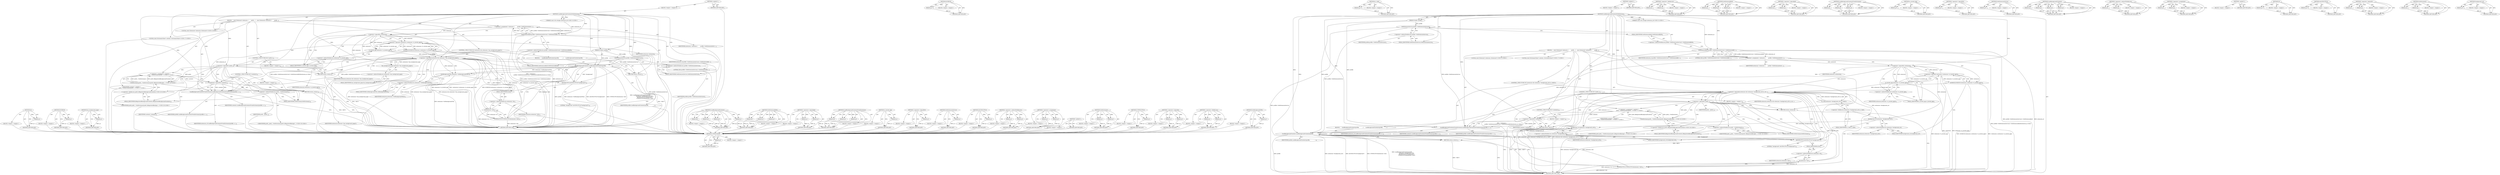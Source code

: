 digraph "GetBackgroundURL" {
vulnerable_174 [label=<(METHOD,UTF8ToUTF16)>];
vulnerable_175 [label=<(PARAM,p1)>];
vulnerable_176 [label=<(BLOCK,&lt;empty&gt;,&lt;empty&gt;)>];
vulnerable_177 [label=<(METHOD_RETURN,ANY)>];
vulnerable_128 [label=<(METHOD,DCHECK)>];
vulnerable_129 [label=<(PARAM,p1)>];
vulnerable_130 [label=<(BLOCK,&lt;empty&gt;,&lt;empty&gt;)>];
vulnerable_131 [label=<(METHOD_RETURN,ANY)>];
vulnerable_150 [label=<(METHOD,is_valid)>];
vulnerable_151 [label=<(PARAM,p1)>];
vulnerable_152 [label=<(BLOCK,&lt;empty&gt;,&lt;empty&gt;)>];
vulnerable_153 [label=<(METHOD_RETURN,ANY)>];
vulnerable_6 [label=<(METHOD,&lt;global&gt;)<SUB>1</SUB>>];
vulnerable_7 [label=<(BLOCK,&lt;empty&gt;,&lt;empty&gt;)<SUB>1</SUB>>];
vulnerable_8 [label=<(METHOD,LoadBackgroundContentsForExtension)<SUB>1</SUB>>];
vulnerable_9 [label=<(PARAM,Profile* profile)<SUB>2</SUB>>];
vulnerable_10 [label="<(PARAM,const std::string&amp; extension_id)<SUB>3</SUB>>"];
vulnerable_11 [label=<(BLOCK,{
   const Extension* extension =
       profil...,{
   const Extension* extension =
       profil...)<SUB>3</SUB>>];
vulnerable_12 [label="<(LOCAL,const Extension* extension: Extension*)<SUB>4</SUB>>"];
vulnerable_13 [label=<(&lt;operator&gt;.assignment,* extension =
       profile-&gt;GetExtensionServi...)<SUB>4</SUB>>];
vulnerable_14 [label=<(IDENTIFIER,extension,* extension =
       profile-&gt;GetExtensionServi...)<SUB>4</SUB>>];
vulnerable_15 [label=<(GetExtensionById,profile-&gt;GetExtensionService()-&gt;GetExtensionByI...)<SUB>5</SUB>>];
vulnerable_16 [label=<(&lt;operator&gt;.indirectFieldAccess,profile-&gt;GetExtensionService()-&gt;GetExtensionById)<SUB>5</SUB>>];
vulnerable_17 [label=<(GetExtensionService,profile-&gt;GetExtensionService())<SUB>5</SUB>>];
vulnerable_18 [label=<(&lt;operator&gt;.indirectFieldAccess,profile-&gt;GetExtensionService)<SUB>5</SUB>>];
vulnerable_19 [label=<(IDENTIFIER,profile,profile-&gt;GetExtensionService())<SUB>5</SUB>>];
vulnerable_20 [label=<(FIELD_IDENTIFIER,GetExtensionService,GetExtensionService)<SUB>5</SUB>>];
vulnerable_21 [label=<(FIELD_IDENTIFIER,GetExtensionById,GetExtensionById)<SUB>5</SUB>>];
vulnerable_22 [label=<(IDENTIFIER,extension_id,profile-&gt;GetExtensionService()-&gt;GetExtensionByI...)<SUB>5</SUB>>];
vulnerable_23 [label=<(LITERAL,false,profile-&gt;GetExtensionService()-&gt;GetExtensionByI...)<SUB>5</SUB>>];
vulnerable_24 [label=<(DCHECK,DCHECK(!extension || extension-&gt;is_hosted_app()))<SUB>6</SUB>>];
vulnerable_25 [label=<(&lt;operator&gt;.logicalOr,!extension || extension-&gt;is_hosted_app())<SUB>6</SUB>>];
vulnerable_26 [label=<(&lt;operator&gt;.logicalNot,!extension)<SUB>6</SUB>>];
vulnerable_27 [label=<(IDENTIFIER,extension,!extension)<SUB>6</SUB>>];
vulnerable_28 [label=<(is_hosted_app,extension-&gt;is_hosted_app())<SUB>6</SUB>>];
vulnerable_29 [label=<(&lt;operator&gt;.indirectFieldAccess,extension-&gt;is_hosted_app)<SUB>6</SUB>>];
vulnerable_30 [label=<(IDENTIFIER,extension,extension-&gt;is_hosted_app())<SUB>6</SUB>>];
vulnerable_31 [label=<(FIELD_IDENTIFIER,is_hosted_app,is_hosted_app)<SUB>6</SUB>>];
vulnerable_32 [label=<(CONTROL_STRUCTURE,IF,if (extension &amp;&amp; extension-&gt;background_url().is_valid()))<SUB>7</SUB>>];
vulnerable_33 [label=<(&lt;operator&gt;.logicalAnd,extension &amp;&amp; extension-&gt;background_url().is_val...)<SUB>7</SUB>>];
vulnerable_34 [label=<(IDENTIFIER,extension,extension &amp;&amp; extension-&gt;background_url().is_val...)<SUB>7</SUB>>];
vulnerable_35 [label=<(is_valid,extension-&gt;background_url().is_valid())<SUB>7</SUB>>];
vulnerable_36 [label=<(&lt;operator&gt;.fieldAccess,extension-&gt;background_url().is_valid)<SUB>7</SUB>>];
vulnerable_37 [label=<(background_url,extension-&gt;background_url())<SUB>7</SUB>>];
vulnerable_38 [label=<(&lt;operator&gt;.indirectFieldAccess,extension-&gt;background_url)<SUB>7</SUB>>];
vulnerable_39 [label=<(IDENTIFIER,extension,extension-&gt;background_url())<SUB>7</SUB>>];
vulnerable_40 [label=<(FIELD_IDENTIFIER,background_url,background_url)<SUB>7</SUB>>];
vulnerable_41 [label=<(FIELD_IDENTIFIER,is_valid,is_valid)<SUB>7</SUB>>];
vulnerable_42 [label=<(BLOCK,{
     LoadBackgroundContents(profile,
        ...,{
     LoadBackgroundContents(profile,
        ...)<SUB>7</SUB>>];
vulnerable_43 [label=<(LoadBackgroundContents,LoadBackgroundContents(profile,
               ...)<SUB>8</SUB>>];
vulnerable_44 [label=<(IDENTIFIER,profile,LoadBackgroundContents(profile,
               ...)<SUB>8</SUB>>];
vulnerable_45 [label=<(background_url,extension-&gt;background_url())<SUB>9</SUB>>];
vulnerable_46 [label=<(&lt;operator&gt;.indirectFieldAccess,extension-&gt;background_url)<SUB>9</SUB>>];
vulnerable_47 [label=<(IDENTIFIER,extension,extension-&gt;background_url())<SUB>9</SUB>>];
vulnerable_48 [label=<(FIELD_IDENTIFIER,background_url,background_url)<SUB>9</SUB>>];
vulnerable_49 [label=<(ASCIIToUTF16,ASCIIToUTF16(&quot;background&quot;))<SUB>10</SUB>>];
vulnerable_50 [label=<(LITERAL,&quot;background&quot;,ASCIIToUTF16(&quot;background&quot;))<SUB>10</SUB>>];
vulnerable_51 [label=<(UTF8ToUTF16,UTF8ToUTF16(extension-&gt;id()))<SUB>11</SUB>>];
vulnerable_52 [label=<(id,extension-&gt;id())<SUB>11</SUB>>];
vulnerable_53 [label=<(&lt;operator&gt;.indirectFieldAccess,extension-&gt;id)<SUB>11</SUB>>];
vulnerable_54 [label=<(IDENTIFIER,extension,extension-&gt;id())<SUB>11</SUB>>];
vulnerable_55 [label=<(FIELD_IDENTIFIER,id,id)<SUB>11</SUB>>];
vulnerable_56 [label=<(RETURN,return;,return;)<SUB>12</SUB>>];
vulnerable_57 [label=<(CONTROL_STRUCTURE,IF,if (!prefs_))<SUB>15</SUB>>];
vulnerable_58 [label=<(&lt;operator&gt;.logicalNot,!prefs_)<SUB>15</SUB>>];
vulnerable_59 [label=<(IDENTIFIER,prefs_,!prefs_)<SUB>15</SUB>>];
vulnerable_60 [label=<(BLOCK,&lt;empty&gt;,&lt;empty&gt;)<SUB>16</SUB>>];
vulnerable_61 [label=<(RETURN,return;,return;)<SUB>16</SUB>>];
vulnerable_62 [label="<(LOCAL,const DictionaryValue* contents: DictionaryValue*)<SUB>17</SUB>>"];
vulnerable_63 [label="<(&lt;operator&gt;.assignment,* contents =
      prefs_-&gt;GetDictionary(prefs:...)<SUB>17</SUB>>"];
vulnerable_64 [label="<(IDENTIFIER,contents,* contents =
      prefs_-&gt;GetDictionary(prefs:...)<SUB>17</SUB>>"];
vulnerable_65 [label="<(GetDictionary,prefs_-&gt;GetDictionary(prefs::kRegisteredBackgro...)<SUB>18</SUB>>"];
vulnerable_66 [label=<(&lt;operator&gt;.indirectFieldAccess,prefs_-&gt;GetDictionary)<SUB>18</SUB>>];
vulnerable_67 [label="<(IDENTIFIER,prefs_,prefs_-&gt;GetDictionary(prefs::kRegisteredBackgro...)<SUB>18</SUB>>"];
vulnerable_68 [label=<(FIELD_IDENTIFIER,GetDictionary,GetDictionary)<SUB>18</SUB>>];
vulnerable_69 [label="<(&lt;operator&gt;.fieldAccess,prefs::kRegisteredBackgroundContents)<SUB>18</SUB>>"];
vulnerable_70 [label="<(IDENTIFIER,prefs,prefs_-&gt;GetDictionary(prefs::kRegisteredBackgro...)<SUB>18</SUB>>"];
vulnerable_71 [label=<(FIELD_IDENTIFIER,kRegisteredBackgroundContents,kRegisteredBackgroundContents)<SUB>18</SUB>>];
vulnerable_72 [label=<(CONTROL_STRUCTURE,IF,if (!contents))<SUB>19</SUB>>];
vulnerable_73 [label=<(&lt;operator&gt;.logicalNot,!contents)<SUB>19</SUB>>];
vulnerable_74 [label=<(IDENTIFIER,contents,!contents)<SUB>19</SUB>>];
vulnerable_75 [label=<(BLOCK,&lt;empty&gt;,&lt;empty&gt;)<SUB>20</SUB>>];
vulnerable_76 [label=<(RETURN,return;,return;)<SUB>20</SUB>>];
vulnerable_77 [label=<(LoadBackgroundContentsFromDictionary,LoadBackgroundContentsFromDictionary(profile, e...)<SUB>21</SUB>>];
vulnerable_78 [label=<(IDENTIFIER,profile,LoadBackgroundContentsFromDictionary(profile, e...)<SUB>21</SUB>>];
vulnerable_79 [label=<(IDENTIFIER,extension_id,LoadBackgroundContentsFromDictionary(profile, e...)<SUB>21</SUB>>];
vulnerable_80 [label=<(IDENTIFIER,contents,LoadBackgroundContentsFromDictionary(profile, e...)<SUB>21</SUB>>];
vulnerable_81 [label=<(METHOD_RETURN,void)<SUB>1</SUB>>];
vulnerable_83 [label=<(METHOD_RETURN,ANY)<SUB>1</SUB>>];
vulnerable_154 [label=<(METHOD,&lt;operator&gt;.fieldAccess)>];
vulnerable_155 [label=<(PARAM,p1)>];
vulnerable_156 [label=<(PARAM,p2)>];
vulnerable_157 [label=<(BLOCK,&lt;empty&gt;,&lt;empty&gt;)>];
vulnerable_158 [label=<(METHOD_RETURN,ANY)>];
vulnerable_113 [label=<(METHOD,GetExtensionById)>];
vulnerable_114 [label=<(PARAM,p1)>];
vulnerable_115 [label=<(PARAM,p2)>];
vulnerable_116 [label=<(PARAM,p3)>];
vulnerable_117 [label=<(BLOCK,&lt;empty&gt;,&lt;empty&gt;)>];
vulnerable_118 [label=<(METHOD_RETURN,ANY)>];
vulnerable_145 [label=<(METHOD,&lt;operator&gt;.logicalAnd)>];
vulnerable_146 [label=<(PARAM,p1)>];
vulnerable_147 [label=<(PARAM,p2)>];
vulnerable_148 [label=<(BLOCK,&lt;empty&gt;,&lt;empty&gt;)>];
vulnerable_149 [label=<(METHOD_RETURN,ANY)>];
vulnerable_187 [label=<(METHOD,LoadBackgroundContentsFromDictionary)>];
vulnerable_188 [label=<(PARAM,p1)>];
vulnerable_189 [label=<(PARAM,p2)>];
vulnerable_190 [label=<(PARAM,p3)>];
vulnerable_191 [label=<(BLOCK,&lt;empty&gt;,&lt;empty&gt;)>];
vulnerable_192 [label=<(METHOD_RETURN,ANY)>];
vulnerable_141 [label=<(METHOD,is_hosted_app)>];
vulnerable_142 [label=<(PARAM,p1)>];
vulnerable_143 [label=<(BLOCK,&lt;empty&gt;,&lt;empty&gt;)>];
vulnerable_144 [label=<(METHOD_RETURN,ANY)>];
vulnerable_137 [label=<(METHOD,&lt;operator&gt;.logicalNot)>];
vulnerable_138 [label=<(PARAM,p1)>];
vulnerable_139 [label=<(BLOCK,&lt;empty&gt;,&lt;empty&gt;)>];
vulnerable_140 [label=<(METHOD_RETURN,ANY)>];
vulnerable_124 [label=<(METHOD,GetExtensionService)>];
vulnerable_125 [label=<(PARAM,p1)>];
vulnerable_126 [label=<(BLOCK,&lt;empty&gt;,&lt;empty&gt;)>];
vulnerable_127 [label=<(METHOD_RETURN,ANY)>];
vulnerable_163 [label=<(METHOD,LoadBackgroundContents)>];
vulnerable_164 [label=<(PARAM,p1)>];
vulnerable_165 [label=<(PARAM,p2)>];
vulnerable_166 [label=<(PARAM,p3)>];
vulnerable_167 [label=<(PARAM,p4)>];
vulnerable_168 [label=<(BLOCK,&lt;empty&gt;,&lt;empty&gt;)>];
vulnerable_169 [label=<(METHOD_RETURN,ANY)>];
vulnerable_119 [label=<(METHOD,&lt;operator&gt;.indirectFieldAccess)>];
vulnerable_120 [label=<(PARAM,p1)>];
vulnerable_121 [label=<(PARAM,p2)>];
vulnerable_122 [label=<(BLOCK,&lt;empty&gt;,&lt;empty&gt;)>];
vulnerable_123 [label=<(METHOD_RETURN,ANY)>];
vulnerable_108 [label=<(METHOD,&lt;operator&gt;.assignment)>];
vulnerable_109 [label=<(PARAM,p1)>];
vulnerable_110 [label=<(PARAM,p2)>];
vulnerable_111 [label=<(BLOCK,&lt;empty&gt;,&lt;empty&gt;)>];
vulnerable_112 [label=<(METHOD_RETURN,ANY)>];
vulnerable_102 [label=<(METHOD,&lt;global&gt;)<SUB>1</SUB>>];
vulnerable_103 [label=<(BLOCK,&lt;empty&gt;,&lt;empty&gt;)>];
vulnerable_104 [label=<(METHOD_RETURN,ANY)>];
vulnerable_178 [label=<(METHOD,id)>];
vulnerable_179 [label=<(PARAM,p1)>];
vulnerable_180 [label=<(BLOCK,&lt;empty&gt;,&lt;empty&gt;)>];
vulnerable_181 [label=<(METHOD_RETURN,ANY)>];
vulnerable_170 [label=<(METHOD,ASCIIToUTF16)>];
vulnerable_171 [label=<(PARAM,p1)>];
vulnerable_172 [label=<(BLOCK,&lt;empty&gt;,&lt;empty&gt;)>];
vulnerable_173 [label=<(METHOD_RETURN,ANY)>];
vulnerable_132 [label=<(METHOD,&lt;operator&gt;.logicalOr)>];
vulnerable_133 [label=<(PARAM,p1)>];
vulnerable_134 [label=<(PARAM,p2)>];
vulnerable_135 [label=<(BLOCK,&lt;empty&gt;,&lt;empty&gt;)>];
vulnerable_136 [label=<(METHOD_RETURN,ANY)>];
vulnerable_182 [label=<(METHOD,GetDictionary)>];
vulnerable_183 [label=<(PARAM,p1)>];
vulnerable_184 [label=<(PARAM,p2)>];
vulnerable_185 [label=<(BLOCK,&lt;empty&gt;,&lt;empty&gt;)>];
vulnerable_186 [label=<(METHOD_RETURN,ANY)>];
vulnerable_159 [label=<(METHOD,background_url)>];
vulnerable_160 [label=<(PARAM,p1)>];
vulnerable_161 [label=<(BLOCK,&lt;empty&gt;,&lt;empty&gt;)>];
vulnerable_162 [label=<(METHOD_RETURN,ANY)>];
fixed_170 [label=<(METHOD,id)>];
fixed_171 [label=<(PARAM,p1)>];
fixed_172 [label=<(BLOCK,&lt;empty&gt;,&lt;empty&gt;)>];
fixed_173 [label=<(METHOD_RETURN,ANY)>];
fixed_125 [label=<(METHOD,DCHECK)>];
fixed_126 [label=<(PARAM,p1)>];
fixed_127 [label=<(BLOCK,&lt;empty&gt;,&lt;empty&gt;)>];
fixed_128 [label=<(METHOD_RETURN,ANY)>];
fixed_147 [label=<(METHOD,has_background_page)>];
fixed_148 [label=<(PARAM,p1)>];
fixed_149 [label=<(BLOCK,&lt;empty&gt;,&lt;empty&gt;)>];
fixed_150 [label=<(METHOD_RETURN,ANY)>];
fixed_6 [label=<(METHOD,&lt;global&gt;)<SUB>1</SUB>>];
fixed_7 [label=<(BLOCK,&lt;empty&gt;,&lt;empty&gt;)<SUB>1</SUB>>];
fixed_8 [label=<(METHOD,LoadBackgroundContentsForExtension)<SUB>1</SUB>>];
fixed_9 [label=<(PARAM,Profile* profile)<SUB>2</SUB>>];
fixed_10 [label="<(PARAM,const std::string&amp; extension_id)<SUB>3</SUB>>"];
fixed_11 [label=<(BLOCK,{
   const Extension* extension =
       profil...,{
   const Extension* extension =
       profil...)<SUB>3</SUB>>];
fixed_12 [label="<(LOCAL,const Extension* extension: Extension*)<SUB>4</SUB>>"];
fixed_13 [label=<(&lt;operator&gt;.assignment,* extension =
       profile-&gt;GetExtensionServi...)<SUB>4</SUB>>];
fixed_14 [label=<(IDENTIFIER,extension,* extension =
       profile-&gt;GetExtensionServi...)<SUB>4</SUB>>];
fixed_15 [label=<(GetExtensionById,profile-&gt;GetExtensionService()-&gt;GetExtensionByI...)<SUB>5</SUB>>];
fixed_16 [label=<(&lt;operator&gt;.indirectFieldAccess,profile-&gt;GetExtensionService()-&gt;GetExtensionById)<SUB>5</SUB>>];
fixed_17 [label=<(GetExtensionService,profile-&gt;GetExtensionService())<SUB>5</SUB>>];
fixed_18 [label=<(&lt;operator&gt;.indirectFieldAccess,profile-&gt;GetExtensionService)<SUB>5</SUB>>];
fixed_19 [label=<(IDENTIFIER,profile,profile-&gt;GetExtensionService())<SUB>5</SUB>>];
fixed_20 [label=<(FIELD_IDENTIFIER,GetExtensionService,GetExtensionService)<SUB>5</SUB>>];
fixed_21 [label=<(FIELD_IDENTIFIER,GetExtensionById,GetExtensionById)<SUB>5</SUB>>];
fixed_22 [label=<(IDENTIFIER,extension_id,profile-&gt;GetExtensionService()-&gt;GetExtensionByI...)<SUB>5</SUB>>];
fixed_23 [label=<(LITERAL,false,profile-&gt;GetExtensionService()-&gt;GetExtensionByI...)<SUB>5</SUB>>];
fixed_24 [label=<(DCHECK,DCHECK(!extension || extension-&gt;is_hosted_app()))<SUB>6</SUB>>];
fixed_25 [label=<(&lt;operator&gt;.logicalOr,!extension || extension-&gt;is_hosted_app())<SUB>6</SUB>>];
fixed_26 [label=<(&lt;operator&gt;.logicalNot,!extension)<SUB>6</SUB>>];
fixed_27 [label=<(IDENTIFIER,extension,!extension)<SUB>6</SUB>>];
fixed_28 [label=<(is_hosted_app,extension-&gt;is_hosted_app())<SUB>6</SUB>>];
fixed_29 [label=<(&lt;operator&gt;.indirectFieldAccess,extension-&gt;is_hosted_app)<SUB>6</SUB>>];
fixed_30 [label=<(IDENTIFIER,extension,extension-&gt;is_hosted_app())<SUB>6</SUB>>];
fixed_31 [label=<(FIELD_IDENTIFIER,is_hosted_app,is_hosted_app)<SUB>6</SUB>>];
fixed_32 [label=<(CONTROL_STRUCTURE,IF,if (extension &amp;&amp; extension-&gt;has_background_page()))<SUB>7</SUB>>];
fixed_33 [label=<(&lt;operator&gt;.logicalAnd,extension &amp;&amp; extension-&gt;has_background_page())<SUB>7</SUB>>];
fixed_34 [label=<(IDENTIFIER,extension,extension &amp;&amp; extension-&gt;has_background_page())<SUB>7</SUB>>];
fixed_35 [label=<(has_background_page,extension-&gt;has_background_page())<SUB>7</SUB>>];
fixed_36 [label=<(&lt;operator&gt;.indirectFieldAccess,extension-&gt;has_background_page)<SUB>7</SUB>>];
fixed_37 [label=<(IDENTIFIER,extension,extension-&gt;has_background_page())<SUB>7</SUB>>];
fixed_38 [label=<(FIELD_IDENTIFIER,has_background_page,has_background_page)<SUB>7</SUB>>];
fixed_39 [label=<(BLOCK,{
     LoadBackgroundContents(profile,
        ...,{
     LoadBackgroundContents(profile,
        ...)<SUB>7</SUB>>];
fixed_40 [label=<(LoadBackgroundContents,LoadBackgroundContents(profile,
               ...)<SUB>8</SUB>>];
fixed_41 [label=<(IDENTIFIER,profile,LoadBackgroundContents(profile,
               ...)<SUB>8</SUB>>];
fixed_42 [label=<(GetBackgroundURL,extension-&gt;GetBackgroundURL())<SUB>9</SUB>>];
fixed_43 [label=<(&lt;operator&gt;.indirectFieldAccess,extension-&gt;GetBackgroundURL)<SUB>9</SUB>>];
fixed_44 [label=<(IDENTIFIER,extension,extension-&gt;GetBackgroundURL())<SUB>9</SUB>>];
fixed_45 [label=<(FIELD_IDENTIFIER,GetBackgroundURL,GetBackgroundURL)<SUB>9</SUB>>];
fixed_46 [label=<(ASCIIToUTF16,ASCIIToUTF16(&quot;background&quot;))<SUB>10</SUB>>];
fixed_47 [label=<(LITERAL,&quot;background&quot;,ASCIIToUTF16(&quot;background&quot;))<SUB>10</SUB>>];
fixed_48 [label=<(UTF8ToUTF16,UTF8ToUTF16(extension-&gt;id()))<SUB>11</SUB>>];
fixed_49 [label=<(id,extension-&gt;id())<SUB>11</SUB>>];
fixed_50 [label=<(&lt;operator&gt;.indirectFieldAccess,extension-&gt;id)<SUB>11</SUB>>];
fixed_51 [label=<(IDENTIFIER,extension,extension-&gt;id())<SUB>11</SUB>>];
fixed_52 [label=<(FIELD_IDENTIFIER,id,id)<SUB>11</SUB>>];
fixed_53 [label=<(RETURN,return;,return;)<SUB>12</SUB>>];
fixed_54 [label=<(CONTROL_STRUCTURE,IF,if (!prefs_))<SUB>15</SUB>>];
fixed_55 [label=<(&lt;operator&gt;.logicalNot,!prefs_)<SUB>15</SUB>>];
fixed_56 [label=<(IDENTIFIER,prefs_,!prefs_)<SUB>15</SUB>>];
fixed_57 [label=<(BLOCK,&lt;empty&gt;,&lt;empty&gt;)<SUB>16</SUB>>];
fixed_58 [label=<(RETURN,return;,return;)<SUB>16</SUB>>];
fixed_59 [label="<(LOCAL,const DictionaryValue* contents: DictionaryValue*)<SUB>17</SUB>>"];
fixed_60 [label="<(&lt;operator&gt;.assignment,* contents =
      prefs_-&gt;GetDictionary(prefs:...)<SUB>17</SUB>>"];
fixed_61 [label="<(IDENTIFIER,contents,* contents =
      prefs_-&gt;GetDictionary(prefs:...)<SUB>17</SUB>>"];
fixed_62 [label="<(GetDictionary,prefs_-&gt;GetDictionary(prefs::kRegisteredBackgro...)<SUB>18</SUB>>"];
fixed_63 [label=<(&lt;operator&gt;.indirectFieldAccess,prefs_-&gt;GetDictionary)<SUB>18</SUB>>];
fixed_64 [label="<(IDENTIFIER,prefs_,prefs_-&gt;GetDictionary(prefs::kRegisteredBackgro...)<SUB>18</SUB>>"];
fixed_65 [label=<(FIELD_IDENTIFIER,GetDictionary,GetDictionary)<SUB>18</SUB>>];
fixed_66 [label="<(&lt;operator&gt;.fieldAccess,prefs::kRegisteredBackgroundContents)<SUB>18</SUB>>"];
fixed_67 [label="<(IDENTIFIER,prefs,prefs_-&gt;GetDictionary(prefs::kRegisteredBackgro...)<SUB>18</SUB>>"];
fixed_68 [label=<(FIELD_IDENTIFIER,kRegisteredBackgroundContents,kRegisteredBackgroundContents)<SUB>18</SUB>>];
fixed_69 [label=<(CONTROL_STRUCTURE,IF,if (!contents))<SUB>19</SUB>>];
fixed_70 [label=<(&lt;operator&gt;.logicalNot,!contents)<SUB>19</SUB>>];
fixed_71 [label=<(IDENTIFIER,contents,!contents)<SUB>19</SUB>>];
fixed_72 [label=<(BLOCK,&lt;empty&gt;,&lt;empty&gt;)<SUB>20</SUB>>];
fixed_73 [label=<(RETURN,return;,return;)<SUB>20</SUB>>];
fixed_74 [label=<(LoadBackgroundContentsFromDictionary,LoadBackgroundContentsFromDictionary(profile, e...)<SUB>21</SUB>>];
fixed_75 [label=<(IDENTIFIER,profile,LoadBackgroundContentsFromDictionary(profile, e...)<SUB>21</SUB>>];
fixed_76 [label=<(IDENTIFIER,extension_id,LoadBackgroundContentsFromDictionary(profile, e...)<SUB>21</SUB>>];
fixed_77 [label=<(IDENTIFIER,contents,LoadBackgroundContentsFromDictionary(profile, e...)<SUB>21</SUB>>];
fixed_78 [label=<(METHOD_RETURN,void)<SUB>1</SUB>>];
fixed_80 [label=<(METHOD_RETURN,ANY)<SUB>1</SUB>>];
fixed_151 [label=<(METHOD,LoadBackgroundContents)>];
fixed_152 [label=<(PARAM,p1)>];
fixed_153 [label=<(PARAM,p2)>];
fixed_154 [label=<(PARAM,p3)>];
fixed_155 [label=<(PARAM,p4)>];
fixed_156 [label=<(BLOCK,&lt;empty&gt;,&lt;empty&gt;)>];
fixed_157 [label=<(METHOD_RETURN,ANY)>];
fixed_110 [label=<(METHOD,GetExtensionById)>];
fixed_111 [label=<(PARAM,p1)>];
fixed_112 [label=<(PARAM,p2)>];
fixed_113 [label=<(PARAM,p3)>];
fixed_114 [label=<(BLOCK,&lt;empty&gt;,&lt;empty&gt;)>];
fixed_115 [label=<(METHOD_RETURN,ANY)>];
fixed_142 [label=<(METHOD,&lt;operator&gt;.logicalAnd)>];
fixed_143 [label=<(PARAM,p1)>];
fixed_144 [label=<(PARAM,p2)>];
fixed_145 [label=<(BLOCK,&lt;empty&gt;,&lt;empty&gt;)>];
fixed_146 [label=<(METHOD_RETURN,ANY)>];
fixed_184 [label=<(METHOD,LoadBackgroundContentsFromDictionary)>];
fixed_185 [label=<(PARAM,p1)>];
fixed_186 [label=<(PARAM,p2)>];
fixed_187 [label=<(PARAM,p3)>];
fixed_188 [label=<(BLOCK,&lt;empty&gt;,&lt;empty&gt;)>];
fixed_189 [label=<(METHOD_RETURN,ANY)>];
fixed_138 [label=<(METHOD,is_hosted_app)>];
fixed_139 [label=<(PARAM,p1)>];
fixed_140 [label=<(BLOCK,&lt;empty&gt;,&lt;empty&gt;)>];
fixed_141 [label=<(METHOD_RETURN,ANY)>];
fixed_134 [label=<(METHOD,&lt;operator&gt;.logicalNot)>];
fixed_135 [label=<(PARAM,p1)>];
fixed_136 [label=<(BLOCK,&lt;empty&gt;,&lt;empty&gt;)>];
fixed_137 [label=<(METHOD_RETURN,ANY)>];
fixed_121 [label=<(METHOD,GetExtensionService)>];
fixed_122 [label=<(PARAM,p1)>];
fixed_123 [label=<(BLOCK,&lt;empty&gt;,&lt;empty&gt;)>];
fixed_124 [label=<(METHOD_RETURN,ANY)>];
fixed_162 [label=<(METHOD,ASCIIToUTF16)>];
fixed_163 [label=<(PARAM,p1)>];
fixed_164 [label=<(BLOCK,&lt;empty&gt;,&lt;empty&gt;)>];
fixed_165 [label=<(METHOD_RETURN,ANY)>];
fixed_116 [label=<(METHOD,&lt;operator&gt;.indirectFieldAccess)>];
fixed_117 [label=<(PARAM,p1)>];
fixed_118 [label=<(PARAM,p2)>];
fixed_119 [label=<(BLOCK,&lt;empty&gt;,&lt;empty&gt;)>];
fixed_120 [label=<(METHOD_RETURN,ANY)>];
fixed_105 [label=<(METHOD,&lt;operator&gt;.assignment)>];
fixed_106 [label=<(PARAM,p1)>];
fixed_107 [label=<(PARAM,p2)>];
fixed_108 [label=<(BLOCK,&lt;empty&gt;,&lt;empty&gt;)>];
fixed_109 [label=<(METHOD_RETURN,ANY)>];
fixed_99 [label=<(METHOD,&lt;global&gt;)<SUB>1</SUB>>];
fixed_100 [label=<(BLOCK,&lt;empty&gt;,&lt;empty&gt;)>];
fixed_101 [label=<(METHOD_RETURN,ANY)>];
fixed_174 [label=<(METHOD,GetDictionary)>];
fixed_175 [label=<(PARAM,p1)>];
fixed_176 [label=<(PARAM,p2)>];
fixed_177 [label=<(BLOCK,&lt;empty&gt;,&lt;empty&gt;)>];
fixed_178 [label=<(METHOD_RETURN,ANY)>];
fixed_166 [label=<(METHOD,UTF8ToUTF16)>];
fixed_167 [label=<(PARAM,p1)>];
fixed_168 [label=<(BLOCK,&lt;empty&gt;,&lt;empty&gt;)>];
fixed_169 [label=<(METHOD_RETURN,ANY)>];
fixed_129 [label=<(METHOD,&lt;operator&gt;.logicalOr)>];
fixed_130 [label=<(PARAM,p1)>];
fixed_131 [label=<(PARAM,p2)>];
fixed_132 [label=<(BLOCK,&lt;empty&gt;,&lt;empty&gt;)>];
fixed_133 [label=<(METHOD_RETURN,ANY)>];
fixed_179 [label=<(METHOD,&lt;operator&gt;.fieldAccess)>];
fixed_180 [label=<(PARAM,p1)>];
fixed_181 [label=<(PARAM,p2)>];
fixed_182 [label=<(BLOCK,&lt;empty&gt;,&lt;empty&gt;)>];
fixed_183 [label=<(METHOD_RETURN,ANY)>];
fixed_158 [label=<(METHOD,GetBackgroundURL)>];
fixed_159 [label=<(PARAM,p1)>];
fixed_160 [label=<(BLOCK,&lt;empty&gt;,&lt;empty&gt;)>];
fixed_161 [label=<(METHOD_RETURN,ANY)>];
vulnerable_174 -> vulnerable_175  [key=0, label="AST: "];
vulnerable_174 -> vulnerable_175  [key=1, label="DDG: "];
vulnerable_174 -> vulnerable_176  [key=0, label="AST: "];
vulnerable_174 -> vulnerable_177  [key=0, label="AST: "];
vulnerable_174 -> vulnerable_177  [key=1, label="CFG: "];
vulnerable_175 -> vulnerable_177  [key=0, label="DDG: p1"];
vulnerable_128 -> vulnerable_129  [key=0, label="AST: "];
vulnerable_128 -> vulnerable_129  [key=1, label="DDG: "];
vulnerable_128 -> vulnerable_130  [key=0, label="AST: "];
vulnerable_128 -> vulnerable_131  [key=0, label="AST: "];
vulnerable_128 -> vulnerable_131  [key=1, label="CFG: "];
vulnerable_129 -> vulnerable_131  [key=0, label="DDG: p1"];
vulnerable_150 -> vulnerable_151  [key=0, label="AST: "];
vulnerable_150 -> vulnerable_151  [key=1, label="DDG: "];
vulnerable_150 -> vulnerable_152  [key=0, label="AST: "];
vulnerable_150 -> vulnerable_153  [key=0, label="AST: "];
vulnerable_150 -> vulnerable_153  [key=1, label="CFG: "];
vulnerable_151 -> vulnerable_153  [key=0, label="DDG: p1"];
vulnerable_6 -> vulnerable_7  [key=0, label="AST: "];
vulnerable_6 -> vulnerable_83  [key=0, label="AST: "];
vulnerable_6 -> vulnerable_83  [key=1, label="CFG: "];
vulnerable_7 -> vulnerable_8  [key=0, label="AST: "];
vulnerable_8 -> vulnerable_9  [key=0, label="AST: "];
vulnerable_8 -> vulnerable_9  [key=1, label="DDG: "];
vulnerable_8 -> vulnerable_10  [key=0, label="AST: "];
vulnerable_8 -> vulnerable_10  [key=1, label="DDG: "];
vulnerable_8 -> vulnerable_11  [key=0, label="AST: "];
vulnerable_8 -> vulnerable_81  [key=0, label="AST: "];
vulnerable_8 -> vulnerable_20  [key=0, label="CFG: "];
vulnerable_8 -> vulnerable_77  [key=0, label="DDG: "];
vulnerable_8 -> vulnerable_15  [key=0, label="DDG: "];
vulnerable_8 -> vulnerable_33  [key=0, label="DDG: "];
vulnerable_8 -> vulnerable_56  [key=0, label="DDG: "];
vulnerable_8 -> vulnerable_58  [key=0, label="DDG: "];
vulnerable_8 -> vulnerable_61  [key=0, label="DDG: "];
vulnerable_8 -> vulnerable_73  [key=0, label="DDG: "];
vulnerable_8 -> vulnerable_76  [key=0, label="DDG: "];
vulnerable_8 -> vulnerable_26  [key=0, label="DDG: "];
vulnerable_8 -> vulnerable_43  [key=0, label="DDG: "];
vulnerable_8 -> vulnerable_49  [key=0, label="DDG: "];
vulnerable_9 -> vulnerable_77  [key=0, label="DDG: profile"];
vulnerable_9 -> vulnerable_43  [key=0, label="DDG: profile"];
vulnerable_9 -> vulnerable_17  [key=0, label="DDG: profile"];
vulnerable_10 -> vulnerable_15  [key=0, label="DDG: extension_id"];
vulnerable_11 -> vulnerable_12  [key=0, label="AST: "];
vulnerable_11 -> vulnerable_13  [key=0, label="AST: "];
vulnerable_11 -> vulnerable_24  [key=0, label="AST: "];
vulnerable_11 -> vulnerable_32  [key=0, label="AST: "];
vulnerable_11 -> vulnerable_57  [key=0, label="AST: "];
vulnerable_11 -> vulnerable_62  [key=0, label="AST: "];
vulnerable_11 -> vulnerable_63  [key=0, label="AST: "];
vulnerable_11 -> vulnerable_72  [key=0, label="AST: "];
vulnerable_11 -> vulnerable_77  [key=0, label="AST: "];
vulnerable_13 -> vulnerable_14  [key=0, label="AST: "];
vulnerable_13 -> vulnerable_15  [key=0, label="AST: "];
vulnerable_13 -> vulnerable_26  [key=0, label="CFG: "];
vulnerable_13 -> vulnerable_26  [key=1, label="DDG: extension"];
vulnerable_13 -> vulnerable_81  [key=0, label="DDG: profile-&gt;GetExtensionService()-&gt;GetExtensionById(extension_id, false)"];
vulnerable_13 -> vulnerable_81  [key=1, label="DDG: * extension =
       profile-&gt;GetExtensionService()-&gt;GetExtensionById(extension_id, false)"];
vulnerable_15 -> vulnerable_16  [key=0, label="AST: "];
vulnerable_15 -> vulnerable_22  [key=0, label="AST: "];
vulnerable_15 -> vulnerable_23  [key=0, label="AST: "];
vulnerable_15 -> vulnerable_13  [key=0, label="CFG: "];
vulnerable_15 -> vulnerable_13  [key=1, label="DDG: profile-&gt;GetExtensionService()-&gt;GetExtensionById"];
vulnerable_15 -> vulnerable_13  [key=2, label="DDG: extension_id"];
vulnerable_15 -> vulnerable_13  [key=3, label="DDG: false"];
vulnerable_15 -> vulnerable_81  [key=0, label="DDG: profile-&gt;GetExtensionService()-&gt;GetExtensionById"];
vulnerable_15 -> vulnerable_81  [key=1, label="DDG: extension_id"];
vulnerable_15 -> vulnerable_77  [key=0, label="DDG: extension_id"];
vulnerable_16 -> vulnerable_17  [key=0, label="AST: "];
vulnerable_16 -> vulnerable_21  [key=0, label="AST: "];
vulnerable_16 -> vulnerable_15  [key=0, label="CFG: "];
vulnerable_17 -> vulnerable_18  [key=0, label="AST: "];
vulnerable_17 -> vulnerable_21  [key=0, label="CFG: "];
vulnerable_17 -> vulnerable_81  [key=0, label="DDG: profile-&gt;GetExtensionService"];
vulnerable_17 -> vulnerable_77  [key=0, label="DDG: profile-&gt;GetExtensionService"];
vulnerable_17 -> vulnerable_43  [key=0, label="DDG: profile-&gt;GetExtensionService"];
vulnerable_18 -> vulnerable_19  [key=0, label="AST: "];
vulnerable_18 -> vulnerable_20  [key=0, label="AST: "];
vulnerable_18 -> vulnerable_17  [key=0, label="CFG: "];
vulnerable_20 -> vulnerable_18  [key=0, label="CFG: "];
vulnerable_21 -> vulnerable_16  [key=0, label="CFG: "];
vulnerable_24 -> vulnerable_25  [key=0, label="AST: "];
vulnerable_24 -> vulnerable_33  [key=0, label="CFG: "];
vulnerable_24 -> vulnerable_40  [key=0, label="CFG: "];
vulnerable_24 -> vulnerable_81  [key=0, label="DDG: !extension || extension-&gt;is_hosted_app()"];
vulnerable_24 -> vulnerable_81  [key=1, label="DDG: DCHECK(!extension || extension-&gt;is_hosted_app())"];
vulnerable_25 -> vulnerable_26  [key=0, label="AST: "];
vulnerable_25 -> vulnerable_28  [key=0, label="AST: "];
vulnerable_25 -> vulnerable_24  [key=0, label="CFG: "];
vulnerable_25 -> vulnerable_24  [key=1, label="DDG: !extension"];
vulnerable_25 -> vulnerable_24  [key=2, label="DDG: extension-&gt;is_hosted_app()"];
vulnerable_25 -> vulnerable_81  [key=0, label="DDG: !extension"];
vulnerable_25 -> vulnerable_81  [key=1, label="DDG: extension-&gt;is_hosted_app()"];
vulnerable_26 -> vulnerable_27  [key=0, label="AST: "];
vulnerable_26 -> vulnerable_25  [key=0, label="CFG: "];
vulnerable_26 -> vulnerable_25  [key=1, label="DDG: extension"];
vulnerable_26 -> vulnerable_31  [key=0, label="CFG: "];
vulnerable_26 -> vulnerable_31  [key=1, label="CDG: "];
vulnerable_26 -> vulnerable_33  [key=0, label="DDG: extension"];
vulnerable_26 -> vulnerable_28  [key=0, label="DDG: extension"];
vulnerable_26 -> vulnerable_28  [key=1, label="CDG: "];
vulnerable_26 -> vulnerable_37  [key=0, label="DDG: extension"];
vulnerable_26 -> vulnerable_29  [key=0, label="CDG: "];
vulnerable_28 -> vulnerable_29  [key=0, label="AST: "];
vulnerable_28 -> vulnerable_25  [key=0, label="CFG: "];
vulnerable_28 -> vulnerable_25  [key=1, label="DDG: extension-&gt;is_hosted_app"];
vulnerable_28 -> vulnerable_81  [key=0, label="DDG: extension-&gt;is_hosted_app"];
vulnerable_28 -> vulnerable_33  [key=0, label="DDG: extension-&gt;is_hosted_app"];
vulnerable_29 -> vulnerable_30  [key=0, label="AST: "];
vulnerable_29 -> vulnerable_31  [key=0, label="AST: "];
vulnerable_29 -> vulnerable_28  [key=0, label="CFG: "];
vulnerable_31 -> vulnerable_29  [key=0, label="CFG: "];
vulnerable_32 -> vulnerable_33  [key=0, label="AST: "];
vulnerable_32 -> vulnerable_42  [key=0, label="AST: "];
vulnerable_33 -> vulnerable_34  [key=0, label="AST: "];
vulnerable_33 -> vulnerable_35  [key=0, label="AST: "];
vulnerable_33 -> vulnerable_48  [key=0, label="CFG: "];
vulnerable_33 -> vulnerable_48  [key=1, label="CDG: "];
vulnerable_33 -> vulnerable_58  [key=0, label="CFG: "];
vulnerable_33 -> vulnerable_58  [key=1, label="CDG: "];
vulnerable_33 -> vulnerable_81  [key=0, label="DDG: extension"];
vulnerable_33 -> vulnerable_81  [key=1, label="DDG: extension-&gt;background_url().is_valid()"];
vulnerable_33 -> vulnerable_81  [key=2, label="DDG: extension &amp;&amp; extension-&gt;background_url().is_valid()"];
vulnerable_33 -> vulnerable_45  [key=0, label="DDG: extension"];
vulnerable_33 -> vulnerable_45  [key=1, label="CDG: "];
vulnerable_33 -> vulnerable_52  [key=0, label="DDG: extension"];
vulnerable_33 -> vulnerable_52  [key=1, label="CDG: "];
vulnerable_33 -> vulnerable_49  [key=0, label="CDG: "];
vulnerable_33 -> vulnerable_51  [key=0, label="CDG: "];
vulnerable_33 -> vulnerable_46  [key=0, label="CDG: "];
vulnerable_33 -> vulnerable_53  [key=0, label="CDG: "];
vulnerable_33 -> vulnerable_56  [key=0, label="CDG: "];
vulnerable_33 -> vulnerable_55  [key=0, label="CDG: "];
vulnerable_33 -> vulnerable_43  [key=0, label="CDG: "];
vulnerable_35 -> vulnerable_36  [key=0, label="AST: "];
vulnerable_35 -> vulnerable_33  [key=0, label="CFG: "];
vulnerable_35 -> vulnerable_33  [key=1, label="DDG: extension-&gt;background_url().is_valid"];
vulnerable_36 -> vulnerable_37  [key=0, label="AST: "];
vulnerable_36 -> vulnerable_41  [key=0, label="AST: "];
vulnerable_36 -> vulnerable_35  [key=0, label="CFG: "];
vulnerable_37 -> vulnerable_38  [key=0, label="AST: "];
vulnerable_37 -> vulnerable_41  [key=0, label="CFG: "];
vulnerable_37 -> vulnerable_33  [key=0, label="DDG: extension-&gt;background_url"];
vulnerable_37 -> vulnerable_45  [key=0, label="DDG: extension-&gt;background_url"];
vulnerable_38 -> vulnerable_39  [key=0, label="AST: "];
vulnerable_38 -> vulnerable_40  [key=0, label="AST: "];
vulnerable_38 -> vulnerable_37  [key=0, label="CFG: "];
vulnerable_40 -> vulnerable_38  [key=0, label="CFG: "];
vulnerable_41 -> vulnerable_36  [key=0, label="CFG: "];
vulnerable_42 -> vulnerable_43  [key=0, label="AST: "];
vulnerable_42 -> vulnerable_56  [key=0, label="AST: "];
vulnerable_43 -> vulnerable_44  [key=0, label="AST: "];
vulnerable_43 -> vulnerable_45  [key=0, label="AST: "];
vulnerable_43 -> vulnerable_49  [key=0, label="AST: "];
vulnerable_43 -> vulnerable_51  [key=0, label="AST: "];
vulnerable_43 -> vulnerable_56  [key=0, label="CFG: "];
vulnerable_43 -> vulnerable_81  [key=0, label="DDG: profile"];
vulnerable_43 -> vulnerable_81  [key=1, label="DDG: extension-&gt;background_url()"];
vulnerable_43 -> vulnerable_81  [key=2, label="DDG: ASCIIToUTF16(&quot;background&quot;)"];
vulnerable_43 -> vulnerable_81  [key=3, label="DDG: UTF8ToUTF16(extension-&gt;id())"];
vulnerable_43 -> vulnerable_81  [key=4, label="DDG: LoadBackgroundContents(profile,
                           extension-&gt;background_url(),
                            ASCIIToUTF16(&quot;background&quot;),
                            UTF8ToUTF16(extension-&gt;id()))"];
vulnerable_45 -> vulnerable_46  [key=0, label="AST: "];
vulnerable_45 -> vulnerable_49  [key=0, label="CFG: "];
vulnerable_45 -> vulnerable_81  [key=0, label="DDG: extension-&gt;background_url"];
vulnerable_45 -> vulnerable_43  [key=0, label="DDG: extension-&gt;background_url"];
vulnerable_46 -> vulnerable_47  [key=0, label="AST: "];
vulnerable_46 -> vulnerable_48  [key=0, label="AST: "];
vulnerable_46 -> vulnerable_45  [key=0, label="CFG: "];
vulnerable_48 -> vulnerable_46  [key=0, label="CFG: "];
vulnerable_49 -> vulnerable_50  [key=0, label="AST: "];
vulnerable_49 -> vulnerable_55  [key=0, label="CFG: "];
vulnerable_49 -> vulnerable_43  [key=0, label="DDG: &quot;background&quot;"];
vulnerable_51 -> vulnerable_52  [key=0, label="AST: "];
vulnerable_51 -> vulnerable_43  [key=0, label="CFG: "];
vulnerable_51 -> vulnerable_43  [key=1, label="DDG: extension-&gt;id()"];
vulnerable_51 -> vulnerable_81  [key=0, label="DDG: extension-&gt;id()"];
vulnerable_52 -> vulnerable_53  [key=0, label="AST: "];
vulnerable_52 -> vulnerable_51  [key=0, label="CFG: "];
vulnerable_52 -> vulnerable_51  [key=1, label="DDG: extension-&gt;id"];
vulnerable_52 -> vulnerable_81  [key=0, label="DDG: extension-&gt;id"];
vulnerable_53 -> vulnerable_54  [key=0, label="AST: "];
vulnerable_53 -> vulnerable_55  [key=0, label="AST: "];
vulnerable_53 -> vulnerable_52  [key=0, label="CFG: "];
vulnerable_55 -> vulnerable_53  [key=0, label="CFG: "];
vulnerable_56 -> vulnerable_81  [key=0, label="CFG: "];
vulnerable_56 -> vulnerable_81  [key=1, label="DDG: &lt;RET&gt;"];
vulnerable_57 -> vulnerable_58  [key=0, label="AST: "];
vulnerable_57 -> vulnerable_60  [key=0, label="AST: "];
vulnerable_58 -> vulnerable_59  [key=0, label="AST: "];
vulnerable_58 -> vulnerable_61  [key=0, label="CFG: "];
vulnerable_58 -> vulnerable_61  [key=1, label="CDG: "];
vulnerable_58 -> vulnerable_68  [key=0, label="CFG: "];
vulnerable_58 -> vulnerable_68  [key=1, label="CDG: "];
vulnerable_58 -> vulnerable_65  [key=0, label="DDG: prefs_"];
vulnerable_58 -> vulnerable_65  [key=1, label="CDG: "];
vulnerable_58 -> vulnerable_73  [key=0, label="CDG: "];
vulnerable_58 -> vulnerable_66  [key=0, label="CDG: "];
vulnerable_58 -> vulnerable_71  [key=0, label="CDG: "];
vulnerable_58 -> vulnerable_69  [key=0, label="CDG: "];
vulnerable_58 -> vulnerable_63  [key=0, label="CDG: "];
vulnerable_60 -> vulnerable_61  [key=0, label="AST: "];
vulnerable_61 -> vulnerable_81  [key=0, label="CFG: "];
vulnerable_61 -> vulnerable_81  [key=1, label="DDG: &lt;RET&gt;"];
vulnerable_63 -> vulnerable_64  [key=0, label="AST: "];
vulnerable_63 -> vulnerable_65  [key=0, label="AST: "];
vulnerable_63 -> vulnerable_73  [key=0, label="CFG: "];
vulnerable_63 -> vulnerable_73  [key=1, label="DDG: contents"];
vulnerable_65 -> vulnerable_66  [key=0, label="AST: "];
vulnerable_65 -> vulnerable_69  [key=0, label="AST: "];
vulnerable_65 -> vulnerable_63  [key=0, label="CFG: "];
vulnerable_65 -> vulnerable_63  [key=1, label="DDG: prefs_-&gt;GetDictionary"];
vulnerable_65 -> vulnerable_63  [key=2, label="DDG: prefs::kRegisteredBackgroundContents"];
vulnerable_66 -> vulnerable_67  [key=0, label="AST: "];
vulnerable_66 -> vulnerable_68  [key=0, label="AST: "];
vulnerable_66 -> vulnerable_71  [key=0, label="CFG: "];
vulnerable_68 -> vulnerable_66  [key=0, label="CFG: "];
vulnerable_69 -> vulnerable_70  [key=0, label="AST: "];
vulnerable_69 -> vulnerable_71  [key=0, label="AST: "];
vulnerable_69 -> vulnerable_65  [key=0, label="CFG: "];
vulnerable_71 -> vulnerable_69  [key=0, label="CFG: "];
vulnerable_72 -> vulnerable_73  [key=0, label="AST: "];
vulnerable_72 -> vulnerable_75  [key=0, label="AST: "];
vulnerable_73 -> vulnerable_74  [key=0, label="AST: "];
vulnerable_73 -> vulnerable_76  [key=0, label="CFG: "];
vulnerable_73 -> vulnerable_76  [key=1, label="CDG: "];
vulnerable_73 -> vulnerable_77  [key=0, label="CFG: "];
vulnerable_73 -> vulnerable_77  [key=1, label="DDG: contents"];
vulnerable_73 -> vulnerable_77  [key=2, label="CDG: "];
vulnerable_75 -> vulnerable_76  [key=0, label="AST: "];
vulnerable_76 -> vulnerable_81  [key=0, label="CFG: "];
vulnerable_76 -> vulnerable_81  [key=1, label="DDG: &lt;RET&gt;"];
vulnerable_77 -> vulnerable_78  [key=0, label="AST: "];
vulnerable_77 -> vulnerable_79  [key=0, label="AST: "];
vulnerable_77 -> vulnerable_80  [key=0, label="AST: "];
vulnerable_77 -> vulnerable_81  [key=0, label="CFG: "];
vulnerable_154 -> vulnerable_155  [key=0, label="AST: "];
vulnerable_154 -> vulnerable_155  [key=1, label="DDG: "];
vulnerable_154 -> vulnerable_157  [key=0, label="AST: "];
vulnerable_154 -> vulnerable_156  [key=0, label="AST: "];
vulnerable_154 -> vulnerable_156  [key=1, label="DDG: "];
vulnerable_154 -> vulnerable_158  [key=0, label="AST: "];
vulnerable_154 -> vulnerable_158  [key=1, label="CFG: "];
vulnerable_155 -> vulnerable_158  [key=0, label="DDG: p1"];
vulnerable_156 -> vulnerable_158  [key=0, label="DDG: p2"];
vulnerable_113 -> vulnerable_114  [key=0, label="AST: "];
vulnerable_113 -> vulnerable_114  [key=1, label="DDG: "];
vulnerable_113 -> vulnerable_117  [key=0, label="AST: "];
vulnerable_113 -> vulnerable_115  [key=0, label="AST: "];
vulnerable_113 -> vulnerable_115  [key=1, label="DDG: "];
vulnerable_113 -> vulnerable_118  [key=0, label="AST: "];
vulnerable_113 -> vulnerable_118  [key=1, label="CFG: "];
vulnerable_113 -> vulnerable_116  [key=0, label="AST: "];
vulnerable_113 -> vulnerable_116  [key=1, label="DDG: "];
vulnerable_114 -> vulnerable_118  [key=0, label="DDG: p1"];
vulnerable_115 -> vulnerable_118  [key=0, label="DDG: p2"];
vulnerable_116 -> vulnerable_118  [key=0, label="DDG: p3"];
vulnerable_145 -> vulnerable_146  [key=0, label="AST: "];
vulnerable_145 -> vulnerable_146  [key=1, label="DDG: "];
vulnerable_145 -> vulnerable_148  [key=0, label="AST: "];
vulnerable_145 -> vulnerable_147  [key=0, label="AST: "];
vulnerable_145 -> vulnerable_147  [key=1, label="DDG: "];
vulnerable_145 -> vulnerable_149  [key=0, label="AST: "];
vulnerable_145 -> vulnerable_149  [key=1, label="CFG: "];
vulnerable_146 -> vulnerable_149  [key=0, label="DDG: p1"];
vulnerable_147 -> vulnerable_149  [key=0, label="DDG: p2"];
vulnerable_187 -> vulnerable_188  [key=0, label="AST: "];
vulnerable_187 -> vulnerable_188  [key=1, label="DDG: "];
vulnerable_187 -> vulnerable_191  [key=0, label="AST: "];
vulnerable_187 -> vulnerable_189  [key=0, label="AST: "];
vulnerable_187 -> vulnerable_189  [key=1, label="DDG: "];
vulnerable_187 -> vulnerable_192  [key=0, label="AST: "];
vulnerable_187 -> vulnerable_192  [key=1, label="CFG: "];
vulnerable_187 -> vulnerable_190  [key=0, label="AST: "];
vulnerable_187 -> vulnerable_190  [key=1, label="DDG: "];
vulnerable_188 -> vulnerable_192  [key=0, label="DDG: p1"];
vulnerable_189 -> vulnerable_192  [key=0, label="DDG: p2"];
vulnerable_190 -> vulnerable_192  [key=0, label="DDG: p3"];
vulnerable_141 -> vulnerable_142  [key=0, label="AST: "];
vulnerable_141 -> vulnerable_142  [key=1, label="DDG: "];
vulnerable_141 -> vulnerable_143  [key=0, label="AST: "];
vulnerable_141 -> vulnerable_144  [key=0, label="AST: "];
vulnerable_141 -> vulnerable_144  [key=1, label="CFG: "];
vulnerable_142 -> vulnerable_144  [key=0, label="DDG: p1"];
vulnerable_137 -> vulnerable_138  [key=0, label="AST: "];
vulnerable_137 -> vulnerable_138  [key=1, label="DDG: "];
vulnerable_137 -> vulnerable_139  [key=0, label="AST: "];
vulnerable_137 -> vulnerable_140  [key=0, label="AST: "];
vulnerable_137 -> vulnerable_140  [key=1, label="CFG: "];
vulnerable_138 -> vulnerable_140  [key=0, label="DDG: p1"];
vulnerable_124 -> vulnerable_125  [key=0, label="AST: "];
vulnerable_124 -> vulnerable_125  [key=1, label="DDG: "];
vulnerable_124 -> vulnerable_126  [key=0, label="AST: "];
vulnerable_124 -> vulnerable_127  [key=0, label="AST: "];
vulnerable_124 -> vulnerable_127  [key=1, label="CFG: "];
vulnerable_125 -> vulnerable_127  [key=0, label="DDG: p1"];
vulnerable_163 -> vulnerable_164  [key=0, label="AST: "];
vulnerable_163 -> vulnerable_164  [key=1, label="DDG: "];
vulnerable_163 -> vulnerable_168  [key=0, label="AST: "];
vulnerable_163 -> vulnerable_165  [key=0, label="AST: "];
vulnerable_163 -> vulnerable_165  [key=1, label="DDG: "];
vulnerable_163 -> vulnerable_169  [key=0, label="AST: "];
vulnerable_163 -> vulnerable_169  [key=1, label="CFG: "];
vulnerable_163 -> vulnerable_166  [key=0, label="AST: "];
vulnerable_163 -> vulnerable_166  [key=1, label="DDG: "];
vulnerable_163 -> vulnerable_167  [key=0, label="AST: "];
vulnerable_163 -> vulnerable_167  [key=1, label="DDG: "];
vulnerable_164 -> vulnerable_169  [key=0, label="DDG: p1"];
vulnerable_165 -> vulnerable_169  [key=0, label="DDG: p2"];
vulnerable_166 -> vulnerable_169  [key=0, label="DDG: p3"];
vulnerable_167 -> vulnerable_169  [key=0, label="DDG: p4"];
vulnerable_119 -> vulnerable_120  [key=0, label="AST: "];
vulnerable_119 -> vulnerable_120  [key=1, label="DDG: "];
vulnerable_119 -> vulnerable_122  [key=0, label="AST: "];
vulnerable_119 -> vulnerable_121  [key=0, label="AST: "];
vulnerable_119 -> vulnerable_121  [key=1, label="DDG: "];
vulnerable_119 -> vulnerable_123  [key=0, label="AST: "];
vulnerable_119 -> vulnerable_123  [key=1, label="CFG: "];
vulnerable_120 -> vulnerable_123  [key=0, label="DDG: p1"];
vulnerable_121 -> vulnerable_123  [key=0, label="DDG: p2"];
vulnerable_108 -> vulnerable_109  [key=0, label="AST: "];
vulnerable_108 -> vulnerable_109  [key=1, label="DDG: "];
vulnerable_108 -> vulnerable_111  [key=0, label="AST: "];
vulnerable_108 -> vulnerable_110  [key=0, label="AST: "];
vulnerable_108 -> vulnerable_110  [key=1, label="DDG: "];
vulnerable_108 -> vulnerable_112  [key=0, label="AST: "];
vulnerable_108 -> vulnerable_112  [key=1, label="CFG: "];
vulnerable_109 -> vulnerable_112  [key=0, label="DDG: p1"];
vulnerable_110 -> vulnerable_112  [key=0, label="DDG: p2"];
vulnerable_102 -> vulnerable_103  [key=0, label="AST: "];
vulnerable_102 -> vulnerable_104  [key=0, label="AST: "];
vulnerable_102 -> vulnerable_104  [key=1, label="CFG: "];
vulnerable_178 -> vulnerable_179  [key=0, label="AST: "];
vulnerable_178 -> vulnerable_179  [key=1, label="DDG: "];
vulnerable_178 -> vulnerable_180  [key=0, label="AST: "];
vulnerable_178 -> vulnerable_181  [key=0, label="AST: "];
vulnerable_178 -> vulnerable_181  [key=1, label="CFG: "];
vulnerable_179 -> vulnerable_181  [key=0, label="DDG: p1"];
vulnerable_170 -> vulnerable_171  [key=0, label="AST: "];
vulnerable_170 -> vulnerable_171  [key=1, label="DDG: "];
vulnerable_170 -> vulnerable_172  [key=0, label="AST: "];
vulnerable_170 -> vulnerable_173  [key=0, label="AST: "];
vulnerable_170 -> vulnerable_173  [key=1, label="CFG: "];
vulnerable_171 -> vulnerable_173  [key=0, label="DDG: p1"];
vulnerable_132 -> vulnerable_133  [key=0, label="AST: "];
vulnerable_132 -> vulnerable_133  [key=1, label="DDG: "];
vulnerable_132 -> vulnerable_135  [key=0, label="AST: "];
vulnerable_132 -> vulnerable_134  [key=0, label="AST: "];
vulnerable_132 -> vulnerable_134  [key=1, label="DDG: "];
vulnerable_132 -> vulnerable_136  [key=0, label="AST: "];
vulnerable_132 -> vulnerable_136  [key=1, label="CFG: "];
vulnerable_133 -> vulnerable_136  [key=0, label="DDG: p1"];
vulnerable_134 -> vulnerable_136  [key=0, label="DDG: p2"];
vulnerable_182 -> vulnerable_183  [key=0, label="AST: "];
vulnerable_182 -> vulnerable_183  [key=1, label="DDG: "];
vulnerable_182 -> vulnerable_185  [key=0, label="AST: "];
vulnerable_182 -> vulnerable_184  [key=0, label="AST: "];
vulnerable_182 -> vulnerable_184  [key=1, label="DDG: "];
vulnerable_182 -> vulnerable_186  [key=0, label="AST: "];
vulnerable_182 -> vulnerable_186  [key=1, label="CFG: "];
vulnerable_183 -> vulnerable_186  [key=0, label="DDG: p1"];
vulnerable_184 -> vulnerable_186  [key=0, label="DDG: p2"];
vulnerable_159 -> vulnerable_160  [key=0, label="AST: "];
vulnerable_159 -> vulnerable_160  [key=1, label="DDG: "];
vulnerable_159 -> vulnerable_161  [key=0, label="AST: "];
vulnerable_159 -> vulnerable_162  [key=0, label="AST: "];
vulnerable_159 -> vulnerable_162  [key=1, label="CFG: "];
vulnerable_160 -> vulnerable_162  [key=0, label="DDG: p1"];
fixed_170 -> fixed_171  [key=0, label="AST: "];
fixed_170 -> fixed_171  [key=1, label="DDG: "];
fixed_170 -> fixed_172  [key=0, label="AST: "];
fixed_170 -> fixed_173  [key=0, label="AST: "];
fixed_170 -> fixed_173  [key=1, label="CFG: "];
fixed_171 -> fixed_173  [key=0, label="DDG: p1"];
fixed_172 -> vulnerable_174  [key=0];
fixed_173 -> vulnerable_174  [key=0];
fixed_125 -> fixed_126  [key=0, label="AST: "];
fixed_125 -> fixed_126  [key=1, label="DDG: "];
fixed_125 -> fixed_127  [key=0, label="AST: "];
fixed_125 -> fixed_128  [key=0, label="AST: "];
fixed_125 -> fixed_128  [key=1, label="CFG: "];
fixed_126 -> fixed_128  [key=0, label="DDG: p1"];
fixed_127 -> vulnerable_174  [key=0];
fixed_128 -> vulnerable_174  [key=0];
fixed_147 -> fixed_148  [key=0, label="AST: "];
fixed_147 -> fixed_148  [key=1, label="DDG: "];
fixed_147 -> fixed_149  [key=0, label="AST: "];
fixed_147 -> fixed_150  [key=0, label="AST: "];
fixed_147 -> fixed_150  [key=1, label="CFG: "];
fixed_148 -> fixed_150  [key=0, label="DDG: p1"];
fixed_149 -> vulnerable_174  [key=0];
fixed_150 -> vulnerable_174  [key=0];
fixed_6 -> fixed_7  [key=0, label="AST: "];
fixed_6 -> fixed_80  [key=0, label="AST: "];
fixed_6 -> fixed_80  [key=1, label="CFG: "];
fixed_7 -> fixed_8  [key=0, label="AST: "];
fixed_8 -> fixed_9  [key=0, label="AST: "];
fixed_8 -> fixed_9  [key=1, label="DDG: "];
fixed_8 -> fixed_10  [key=0, label="AST: "];
fixed_8 -> fixed_10  [key=1, label="DDG: "];
fixed_8 -> fixed_11  [key=0, label="AST: "];
fixed_8 -> fixed_78  [key=0, label="AST: "];
fixed_8 -> fixed_20  [key=0, label="CFG: "];
fixed_8 -> fixed_74  [key=0, label="DDG: "];
fixed_8 -> fixed_15  [key=0, label="DDG: "];
fixed_8 -> fixed_33  [key=0, label="DDG: "];
fixed_8 -> fixed_53  [key=0, label="DDG: "];
fixed_8 -> fixed_55  [key=0, label="DDG: "];
fixed_8 -> fixed_58  [key=0, label="DDG: "];
fixed_8 -> fixed_70  [key=0, label="DDG: "];
fixed_8 -> fixed_73  [key=0, label="DDG: "];
fixed_8 -> fixed_26  [key=0, label="DDG: "];
fixed_8 -> fixed_40  [key=0, label="DDG: "];
fixed_8 -> fixed_46  [key=0, label="DDG: "];
fixed_9 -> fixed_74  [key=0, label="DDG: profile"];
fixed_9 -> fixed_40  [key=0, label="DDG: profile"];
fixed_9 -> fixed_17  [key=0, label="DDG: profile"];
fixed_10 -> fixed_15  [key=0, label="DDG: extension_id"];
fixed_11 -> fixed_12  [key=0, label="AST: "];
fixed_11 -> fixed_13  [key=0, label="AST: "];
fixed_11 -> fixed_24  [key=0, label="AST: "];
fixed_11 -> fixed_32  [key=0, label="AST: "];
fixed_11 -> fixed_54  [key=0, label="AST: "];
fixed_11 -> fixed_59  [key=0, label="AST: "];
fixed_11 -> fixed_60  [key=0, label="AST: "];
fixed_11 -> fixed_69  [key=0, label="AST: "];
fixed_11 -> fixed_74  [key=0, label="AST: "];
fixed_12 -> vulnerable_174  [key=0];
fixed_13 -> fixed_14  [key=0, label="AST: "];
fixed_13 -> fixed_15  [key=0, label="AST: "];
fixed_13 -> fixed_26  [key=0, label="CFG: "];
fixed_13 -> fixed_26  [key=1, label="DDG: extension"];
fixed_13 -> fixed_78  [key=0, label="DDG: profile-&gt;GetExtensionService()-&gt;GetExtensionById(extension_id, false)"];
fixed_13 -> fixed_78  [key=1, label="DDG: * extension =
       profile-&gt;GetExtensionService()-&gt;GetExtensionById(extension_id, false)"];
fixed_14 -> vulnerable_174  [key=0];
fixed_15 -> fixed_16  [key=0, label="AST: "];
fixed_15 -> fixed_22  [key=0, label="AST: "];
fixed_15 -> fixed_23  [key=0, label="AST: "];
fixed_15 -> fixed_13  [key=0, label="CFG: "];
fixed_15 -> fixed_13  [key=1, label="DDG: profile-&gt;GetExtensionService()-&gt;GetExtensionById"];
fixed_15 -> fixed_13  [key=2, label="DDG: extension_id"];
fixed_15 -> fixed_13  [key=3, label="DDG: false"];
fixed_15 -> fixed_78  [key=0, label="DDG: profile-&gt;GetExtensionService()-&gt;GetExtensionById"];
fixed_15 -> fixed_78  [key=1, label="DDG: extension_id"];
fixed_15 -> fixed_74  [key=0, label="DDG: extension_id"];
fixed_16 -> fixed_17  [key=0, label="AST: "];
fixed_16 -> fixed_21  [key=0, label="AST: "];
fixed_16 -> fixed_15  [key=0, label="CFG: "];
fixed_17 -> fixed_18  [key=0, label="AST: "];
fixed_17 -> fixed_21  [key=0, label="CFG: "];
fixed_17 -> fixed_78  [key=0, label="DDG: profile-&gt;GetExtensionService"];
fixed_17 -> fixed_74  [key=0, label="DDG: profile-&gt;GetExtensionService"];
fixed_17 -> fixed_40  [key=0, label="DDG: profile-&gt;GetExtensionService"];
fixed_18 -> fixed_19  [key=0, label="AST: "];
fixed_18 -> fixed_20  [key=0, label="AST: "];
fixed_18 -> fixed_17  [key=0, label="CFG: "];
fixed_19 -> vulnerable_174  [key=0];
fixed_20 -> fixed_18  [key=0, label="CFG: "];
fixed_21 -> fixed_16  [key=0, label="CFG: "];
fixed_22 -> vulnerable_174  [key=0];
fixed_23 -> vulnerable_174  [key=0];
fixed_24 -> fixed_25  [key=0, label="AST: "];
fixed_24 -> fixed_33  [key=0, label="CFG: "];
fixed_24 -> fixed_38  [key=0, label="CFG: "];
fixed_24 -> fixed_78  [key=0, label="DDG: !extension || extension-&gt;is_hosted_app()"];
fixed_24 -> fixed_78  [key=1, label="DDG: DCHECK(!extension || extension-&gt;is_hosted_app())"];
fixed_25 -> fixed_26  [key=0, label="AST: "];
fixed_25 -> fixed_28  [key=0, label="AST: "];
fixed_25 -> fixed_24  [key=0, label="CFG: "];
fixed_25 -> fixed_24  [key=1, label="DDG: !extension"];
fixed_25 -> fixed_24  [key=2, label="DDG: extension-&gt;is_hosted_app()"];
fixed_25 -> fixed_78  [key=0, label="DDG: !extension"];
fixed_25 -> fixed_78  [key=1, label="DDG: extension-&gt;is_hosted_app()"];
fixed_26 -> fixed_27  [key=0, label="AST: "];
fixed_26 -> fixed_25  [key=0, label="CFG: "];
fixed_26 -> fixed_25  [key=1, label="DDG: extension"];
fixed_26 -> fixed_31  [key=0, label="CFG: "];
fixed_26 -> fixed_31  [key=1, label="CDG: "];
fixed_26 -> fixed_33  [key=0, label="DDG: extension"];
fixed_26 -> fixed_28  [key=0, label="DDG: extension"];
fixed_26 -> fixed_28  [key=1, label="CDG: "];
fixed_26 -> fixed_35  [key=0, label="DDG: extension"];
fixed_26 -> fixed_29  [key=0, label="CDG: "];
fixed_27 -> vulnerable_174  [key=0];
fixed_28 -> fixed_29  [key=0, label="AST: "];
fixed_28 -> fixed_25  [key=0, label="CFG: "];
fixed_28 -> fixed_25  [key=1, label="DDG: extension-&gt;is_hosted_app"];
fixed_28 -> fixed_78  [key=0, label="DDG: extension-&gt;is_hosted_app"];
fixed_28 -> fixed_33  [key=0, label="DDG: extension-&gt;is_hosted_app"];
fixed_29 -> fixed_30  [key=0, label="AST: "];
fixed_29 -> fixed_31  [key=0, label="AST: "];
fixed_29 -> fixed_28  [key=0, label="CFG: "];
fixed_30 -> vulnerable_174  [key=0];
fixed_31 -> fixed_29  [key=0, label="CFG: "];
fixed_32 -> fixed_33  [key=0, label="AST: "];
fixed_32 -> fixed_39  [key=0, label="AST: "];
fixed_33 -> fixed_34  [key=0, label="AST: "];
fixed_33 -> fixed_35  [key=0, label="AST: "];
fixed_33 -> fixed_45  [key=0, label="CFG: "];
fixed_33 -> fixed_45  [key=1, label="CDG: "];
fixed_33 -> fixed_55  [key=0, label="CFG: "];
fixed_33 -> fixed_55  [key=1, label="CDG: "];
fixed_33 -> fixed_78  [key=0, label="DDG: extension"];
fixed_33 -> fixed_78  [key=1, label="DDG: extension-&gt;has_background_page()"];
fixed_33 -> fixed_78  [key=2, label="DDG: extension &amp;&amp; extension-&gt;has_background_page()"];
fixed_33 -> fixed_42  [key=0, label="DDG: extension"];
fixed_33 -> fixed_42  [key=1, label="CDG: "];
fixed_33 -> fixed_49  [key=0, label="DDG: extension"];
fixed_33 -> fixed_49  [key=1, label="CDG: "];
fixed_33 -> fixed_48  [key=0, label="CDG: "];
fixed_33 -> fixed_52  [key=0, label="CDG: "];
fixed_33 -> fixed_46  [key=0, label="CDG: "];
fixed_33 -> fixed_53  [key=0, label="CDG: "];
fixed_33 -> fixed_40  [key=0, label="CDG: "];
fixed_33 -> fixed_50  [key=0, label="CDG: "];
fixed_33 -> fixed_43  [key=0, label="CDG: "];
fixed_34 -> vulnerable_174  [key=0];
fixed_35 -> fixed_36  [key=0, label="AST: "];
fixed_35 -> fixed_33  [key=0, label="CFG: "];
fixed_35 -> fixed_33  [key=1, label="DDG: extension-&gt;has_background_page"];
fixed_35 -> fixed_78  [key=0, label="DDG: extension-&gt;has_background_page"];
fixed_36 -> fixed_37  [key=0, label="AST: "];
fixed_36 -> fixed_38  [key=0, label="AST: "];
fixed_36 -> fixed_35  [key=0, label="CFG: "];
fixed_37 -> vulnerable_174  [key=0];
fixed_38 -> fixed_36  [key=0, label="CFG: "];
fixed_39 -> fixed_40  [key=0, label="AST: "];
fixed_39 -> fixed_53  [key=0, label="AST: "];
fixed_40 -> fixed_41  [key=0, label="AST: "];
fixed_40 -> fixed_42  [key=0, label="AST: "];
fixed_40 -> fixed_46  [key=0, label="AST: "];
fixed_40 -> fixed_48  [key=0, label="AST: "];
fixed_40 -> fixed_53  [key=0, label="CFG: "];
fixed_40 -> fixed_78  [key=0, label="DDG: profile"];
fixed_40 -> fixed_78  [key=1, label="DDG: extension-&gt;GetBackgroundURL()"];
fixed_40 -> fixed_78  [key=2, label="DDG: ASCIIToUTF16(&quot;background&quot;)"];
fixed_40 -> fixed_78  [key=3, label="DDG: UTF8ToUTF16(extension-&gt;id())"];
fixed_40 -> fixed_78  [key=4, label="DDG: LoadBackgroundContents(profile,
                           extension-&gt;GetBackgroundURL(),
                            ASCIIToUTF16(&quot;background&quot;),
                            UTF8ToUTF16(extension-&gt;id()))"];
fixed_41 -> vulnerable_174  [key=0];
fixed_42 -> fixed_43  [key=0, label="AST: "];
fixed_42 -> fixed_46  [key=0, label="CFG: "];
fixed_42 -> fixed_78  [key=0, label="DDG: extension-&gt;GetBackgroundURL"];
fixed_42 -> fixed_40  [key=0, label="DDG: extension-&gt;GetBackgroundURL"];
fixed_43 -> fixed_44  [key=0, label="AST: "];
fixed_43 -> fixed_45  [key=0, label="AST: "];
fixed_43 -> fixed_42  [key=0, label="CFG: "];
fixed_44 -> vulnerable_174  [key=0];
fixed_45 -> fixed_43  [key=0, label="CFG: "];
fixed_46 -> fixed_47  [key=0, label="AST: "];
fixed_46 -> fixed_52  [key=0, label="CFG: "];
fixed_46 -> fixed_40  [key=0, label="DDG: &quot;background&quot;"];
fixed_47 -> vulnerable_174  [key=0];
fixed_48 -> fixed_49  [key=0, label="AST: "];
fixed_48 -> fixed_40  [key=0, label="CFG: "];
fixed_48 -> fixed_40  [key=1, label="DDG: extension-&gt;id()"];
fixed_48 -> fixed_78  [key=0, label="DDG: extension-&gt;id()"];
fixed_49 -> fixed_50  [key=0, label="AST: "];
fixed_49 -> fixed_48  [key=0, label="CFG: "];
fixed_49 -> fixed_48  [key=1, label="DDG: extension-&gt;id"];
fixed_49 -> fixed_78  [key=0, label="DDG: extension-&gt;id"];
fixed_50 -> fixed_51  [key=0, label="AST: "];
fixed_50 -> fixed_52  [key=0, label="AST: "];
fixed_50 -> fixed_49  [key=0, label="CFG: "];
fixed_51 -> vulnerable_174  [key=0];
fixed_52 -> fixed_50  [key=0, label="CFG: "];
fixed_53 -> fixed_78  [key=0, label="CFG: "];
fixed_53 -> fixed_78  [key=1, label="DDG: &lt;RET&gt;"];
fixed_54 -> fixed_55  [key=0, label="AST: "];
fixed_54 -> fixed_57  [key=0, label="AST: "];
fixed_55 -> fixed_56  [key=0, label="AST: "];
fixed_55 -> fixed_58  [key=0, label="CFG: "];
fixed_55 -> fixed_58  [key=1, label="CDG: "];
fixed_55 -> fixed_65  [key=0, label="CFG: "];
fixed_55 -> fixed_65  [key=1, label="CDG: "];
fixed_55 -> fixed_62  [key=0, label="DDG: prefs_"];
fixed_55 -> fixed_62  [key=1, label="CDG: "];
fixed_55 -> fixed_68  [key=0, label="CDG: "];
fixed_55 -> fixed_60  [key=0, label="CDG: "];
fixed_55 -> fixed_66  [key=0, label="CDG: "];
fixed_55 -> fixed_70  [key=0, label="CDG: "];
fixed_55 -> fixed_63  [key=0, label="CDG: "];
fixed_56 -> vulnerable_174  [key=0];
fixed_57 -> fixed_58  [key=0, label="AST: "];
fixed_58 -> fixed_78  [key=0, label="CFG: "];
fixed_58 -> fixed_78  [key=1, label="DDG: &lt;RET&gt;"];
fixed_59 -> vulnerable_174  [key=0];
fixed_60 -> fixed_61  [key=0, label="AST: "];
fixed_60 -> fixed_62  [key=0, label="AST: "];
fixed_60 -> fixed_70  [key=0, label="CFG: "];
fixed_60 -> fixed_70  [key=1, label="DDG: contents"];
fixed_61 -> vulnerable_174  [key=0];
fixed_62 -> fixed_63  [key=0, label="AST: "];
fixed_62 -> fixed_66  [key=0, label="AST: "];
fixed_62 -> fixed_60  [key=0, label="CFG: "];
fixed_62 -> fixed_60  [key=1, label="DDG: prefs_-&gt;GetDictionary"];
fixed_62 -> fixed_60  [key=2, label="DDG: prefs::kRegisteredBackgroundContents"];
fixed_63 -> fixed_64  [key=0, label="AST: "];
fixed_63 -> fixed_65  [key=0, label="AST: "];
fixed_63 -> fixed_68  [key=0, label="CFG: "];
fixed_64 -> vulnerable_174  [key=0];
fixed_65 -> fixed_63  [key=0, label="CFG: "];
fixed_66 -> fixed_67  [key=0, label="AST: "];
fixed_66 -> fixed_68  [key=0, label="AST: "];
fixed_66 -> fixed_62  [key=0, label="CFG: "];
fixed_67 -> vulnerable_174  [key=0];
fixed_68 -> fixed_66  [key=0, label="CFG: "];
fixed_69 -> fixed_70  [key=0, label="AST: "];
fixed_69 -> fixed_72  [key=0, label="AST: "];
fixed_70 -> fixed_71  [key=0, label="AST: "];
fixed_70 -> fixed_73  [key=0, label="CFG: "];
fixed_70 -> fixed_73  [key=1, label="CDG: "];
fixed_70 -> fixed_74  [key=0, label="CFG: "];
fixed_70 -> fixed_74  [key=1, label="DDG: contents"];
fixed_70 -> fixed_74  [key=2, label="CDG: "];
fixed_71 -> vulnerable_174  [key=0];
fixed_72 -> fixed_73  [key=0, label="AST: "];
fixed_73 -> fixed_78  [key=0, label="CFG: "];
fixed_73 -> fixed_78  [key=1, label="DDG: &lt;RET&gt;"];
fixed_74 -> fixed_75  [key=0, label="AST: "];
fixed_74 -> fixed_76  [key=0, label="AST: "];
fixed_74 -> fixed_77  [key=0, label="AST: "];
fixed_74 -> fixed_78  [key=0, label="CFG: "];
fixed_75 -> vulnerable_174  [key=0];
fixed_76 -> vulnerable_174  [key=0];
fixed_77 -> vulnerable_174  [key=0];
fixed_78 -> vulnerable_174  [key=0];
fixed_80 -> vulnerable_174  [key=0];
fixed_151 -> fixed_152  [key=0, label="AST: "];
fixed_151 -> fixed_152  [key=1, label="DDG: "];
fixed_151 -> fixed_156  [key=0, label="AST: "];
fixed_151 -> fixed_153  [key=0, label="AST: "];
fixed_151 -> fixed_153  [key=1, label="DDG: "];
fixed_151 -> fixed_157  [key=0, label="AST: "];
fixed_151 -> fixed_157  [key=1, label="CFG: "];
fixed_151 -> fixed_154  [key=0, label="AST: "];
fixed_151 -> fixed_154  [key=1, label="DDG: "];
fixed_151 -> fixed_155  [key=0, label="AST: "];
fixed_151 -> fixed_155  [key=1, label="DDG: "];
fixed_152 -> fixed_157  [key=0, label="DDG: p1"];
fixed_153 -> fixed_157  [key=0, label="DDG: p2"];
fixed_154 -> fixed_157  [key=0, label="DDG: p3"];
fixed_155 -> fixed_157  [key=0, label="DDG: p4"];
fixed_156 -> vulnerable_174  [key=0];
fixed_157 -> vulnerable_174  [key=0];
fixed_110 -> fixed_111  [key=0, label="AST: "];
fixed_110 -> fixed_111  [key=1, label="DDG: "];
fixed_110 -> fixed_114  [key=0, label="AST: "];
fixed_110 -> fixed_112  [key=0, label="AST: "];
fixed_110 -> fixed_112  [key=1, label="DDG: "];
fixed_110 -> fixed_115  [key=0, label="AST: "];
fixed_110 -> fixed_115  [key=1, label="CFG: "];
fixed_110 -> fixed_113  [key=0, label="AST: "];
fixed_110 -> fixed_113  [key=1, label="DDG: "];
fixed_111 -> fixed_115  [key=0, label="DDG: p1"];
fixed_112 -> fixed_115  [key=0, label="DDG: p2"];
fixed_113 -> fixed_115  [key=0, label="DDG: p3"];
fixed_114 -> vulnerable_174  [key=0];
fixed_115 -> vulnerable_174  [key=0];
fixed_142 -> fixed_143  [key=0, label="AST: "];
fixed_142 -> fixed_143  [key=1, label="DDG: "];
fixed_142 -> fixed_145  [key=0, label="AST: "];
fixed_142 -> fixed_144  [key=0, label="AST: "];
fixed_142 -> fixed_144  [key=1, label="DDG: "];
fixed_142 -> fixed_146  [key=0, label="AST: "];
fixed_142 -> fixed_146  [key=1, label="CFG: "];
fixed_143 -> fixed_146  [key=0, label="DDG: p1"];
fixed_144 -> fixed_146  [key=0, label="DDG: p2"];
fixed_145 -> vulnerable_174  [key=0];
fixed_146 -> vulnerable_174  [key=0];
fixed_184 -> fixed_185  [key=0, label="AST: "];
fixed_184 -> fixed_185  [key=1, label="DDG: "];
fixed_184 -> fixed_188  [key=0, label="AST: "];
fixed_184 -> fixed_186  [key=0, label="AST: "];
fixed_184 -> fixed_186  [key=1, label="DDG: "];
fixed_184 -> fixed_189  [key=0, label="AST: "];
fixed_184 -> fixed_189  [key=1, label="CFG: "];
fixed_184 -> fixed_187  [key=0, label="AST: "];
fixed_184 -> fixed_187  [key=1, label="DDG: "];
fixed_185 -> fixed_189  [key=0, label="DDG: p1"];
fixed_186 -> fixed_189  [key=0, label="DDG: p2"];
fixed_187 -> fixed_189  [key=0, label="DDG: p3"];
fixed_188 -> vulnerable_174  [key=0];
fixed_189 -> vulnerable_174  [key=0];
fixed_138 -> fixed_139  [key=0, label="AST: "];
fixed_138 -> fixed_139  [key=1, label="DDG: "];
fixed_138 -> fixed_140  [key=0, label="AST: "];
fixed_138 -> fixed_141  [key=0, label="AST: "];
fixed_138 -> fixed_141  [key=1, label="CFG: "];
fixed_139 -> fixed_141  [key=0, label="DDG: p1"];
fixed_140 -> vulnerable_174  [key=0];
fixed_141 -> vulnerable_174  [key=0];
fixed_134 -> fixed_135  [key=0, label="AST: "];
fixed_134 -> fixed_135  [key=1, label="DDG: "];
fixed_134 -> fixed_136  [key=0, label="AST: "];
fixed_134 -> fixed_137  [key=0, label="AST: "];
fixed_134 -> fixed_137  [key=1, label="CFG: "];
fixed_135 -> fixed_137  [key=0, label="DDG: p1"];
fixed_136 -> vulnerable_174  [key=0];
fixed_137 -> vulnerable_174  [key=0];
fixed_121 -> fixed_122  [key=0, label="AST: "];
fixed_121 -> fixed_122  [key=1, label="DDG: "];
fixed_121 -> fixed_123  [key=0, label="AST: "];
fixed_121 -> fixed_124  [key=0, label="AST: "];
fixed_121 -> fixed_124  [key=1, label="CFG: "];
fixed_122 -> fixed_124  [key=0, label="DDG: p1"];
fixed_123 -> vulnerable_174  [key=0];
fixed_124 -> vulnerable_174  [key=0];
fixed_162 -> fixed_163  [key=0, label="AST: "];
fixed_162 -> fixed_163  [key=1, label="DDG: "];
fixed_162 -> fixed_164  [key=0, label="AST: "];
fixed_162 -> fixed_165  [key=0, label="AST: "];
fixed_162 -> fixed_165  [key=1, label="CFG: "];
fixed_163 -> fixed_165  [key=0, label="DDG: p1"];
fixed_164 -> vulnerable_174  [key=0];
fixed_165 -> vulnerable_174  [key=0];
fixed_116 -> fixed_117  [key=0, label="AST: "];
fixed_116 -> fixed_117  [key=1, label="DDG: "];
fixed_116 -> fixed_119  [key=0, label="AST: "];
fixed_116 -> fixed_118  [key=0, label="AST: "];
fixed_116 -> fixed_118  [key=1, label="DDG: "];
fixed_116 -> fixed_120  [key=0, label="AST: "];
fixed_116 -> fixed_120  [key=1, label="CFG: "];
fixed_117 -> fixed_120  [key=0, label="DDG: p1"];
fixed_118 -> fixed_120  [key=0, label="DDG: p2"];
fixed_119 -> vulnerable_174  [key=0];
fixed_120 -> vulnerable_174  [key=0];
fixed_105 -> fixed_106  [key=0, label="AST: "];
fixed_105 -> fixed_106  [key=1, label="DDG: "];
fixed_105 -> fixed_108  [key=0, label="AST: "];
fixed_105 -> fixed_107  [key=0, label="AST: "];
fixed_105 -> fixed_107  [key=1, label="DDG: "];
fixed_105 -> fixed_109  [key=0, label="AST: "];
fixed_105 -> fixed_109  [key=1, label="CFG: "];
fixed_106 -> fixed_109  [key=0, label="DDG: p1"];
fixed_107 -> fixed_109  [key=0, label="DDG: p2"];
fixed_108 -> vulnerable_174  [key=0];
fixed_109 -> vulnerable_174  [key=0];
fixed_99 -> fixed_100  [key=0, label="AST: "];
fixed_99 -> fixed_101  [key=0, label="AST: "];
fixed_99 -> fixed_101  [key=1, label="CFG: "];
fixed_100 -> vulnerable_174  [key=0];
fixed_101 -> vulnerable_174  [key=0];
fixed_174 -> fixed_175  [key=0, label="AST: "];
fixed_174 -> fixed_175  [key=1, label="DDG: "];
fixed_174 -> fixed_177  [key=0, label="AST: "];
fixed_174 -> fixed_176  [key=0, label="AST: "];
fixed_174 -> fixed_176  [key=1, label="DDG: "];
fixed_174 -> fixed_178  [key=0, label="AST: "];
fixed_174 -> fixed_178  [key=1, label="CFG: "];
fixed_175 -> fixed_178  [key=0, label="DDG: p1"];
fixed_176 -> fixed_178  [key=0, label="DDG: p2"];
fixed_177 -> vulnerable_174  [key=0];
fixed_178 -> vulnerable_174  [key=0];
fixed_166 -> fixed_167  [key=0, label="AST: "];
fixed_166 -> fixed_167  [key=1, label="DDG: "];
fixed_166 -> fixed_168  [key=0, label="AST: "];
fixed_166 -> fixed_169  [key=0, label="AST: "];
fixed_166 -> fixed_169  [key=1, label="CFG: "];
fixed_167 -> fixed_169  [key=0, label="DDG: p1"];
fixed_168 -> vulnerable_174  [key=0];
fixed_169 -> vulnerable_174  [key=0];
fixed_129 -> fixed_130  [key=0, label="AST: "];
fixed_129 -> fixed_130  [key=1, label="DDG: "];
fixed_129 -> fixed_132  [key=0, label="AST: "];
fixed_129 -> fixed_131  [key=0, label="AST: "];
fixed_129 -> fixed_131  [key=1, label="DDG: "];
fixed_129 -> fixed_133  [key=0, label="AST: "];
fixed_129 -> fixed_133  [key=1, label="CFG: "];
fixed_130 -> fixed_133  [key=0, label="DDG: p1"];
fixed_131 -> fixed_133  [key=0, label="DDG: p2"];
fixed_132 -> vulnerable_174  [key=0];
fixed_133 -> vulnerable_174  [key=0];
fixed_179 -> fixed_180  [key=0, label="AST: "];
fixed_179 -> fixed_180  [key=1, label="DDG: "];
fixed_179 -> fixed_182  [key=0, label="AST: "];
fixed_179 -> fixed_181  [key=0, label="AST: "];
fixed_179 -> fixed_181  [key=1, label="DDG: "];
fixed_179 -> fixed_183  [key=0, label="AST: "];
fixed_179 -> fixed_183  [key=1, label="CFG: "];
fixed_180 -> fixed_183  [key=0, label="DDG: p1"];
fixed_181 -> fixed_183  [key=0, label="DDG: p2"];
fixed_182 -> vulnerable_174  [key=0];
fixed_183 -> vulnerable_174  [key=0];
fixed_158 -> fixed_159  [key=0, label="AST: "];
fixed_158 -> fixed_159  [key=1, label="DDG: "];
fixed_158 -> fixed_160  [key=0, label="AST: "];
fixed_158 -> fixed_161  [key=0, label="AST: "];
fixed_158 -> fixed_161  [key=1, label="CFG: "];
fixed_159 -> fixed_161  [key=0, label="DDG: p1"];
fixed_160 -> vulnerable_174  [key=0];
fixed_161 -> vulnerable_174  [key=0];
}
